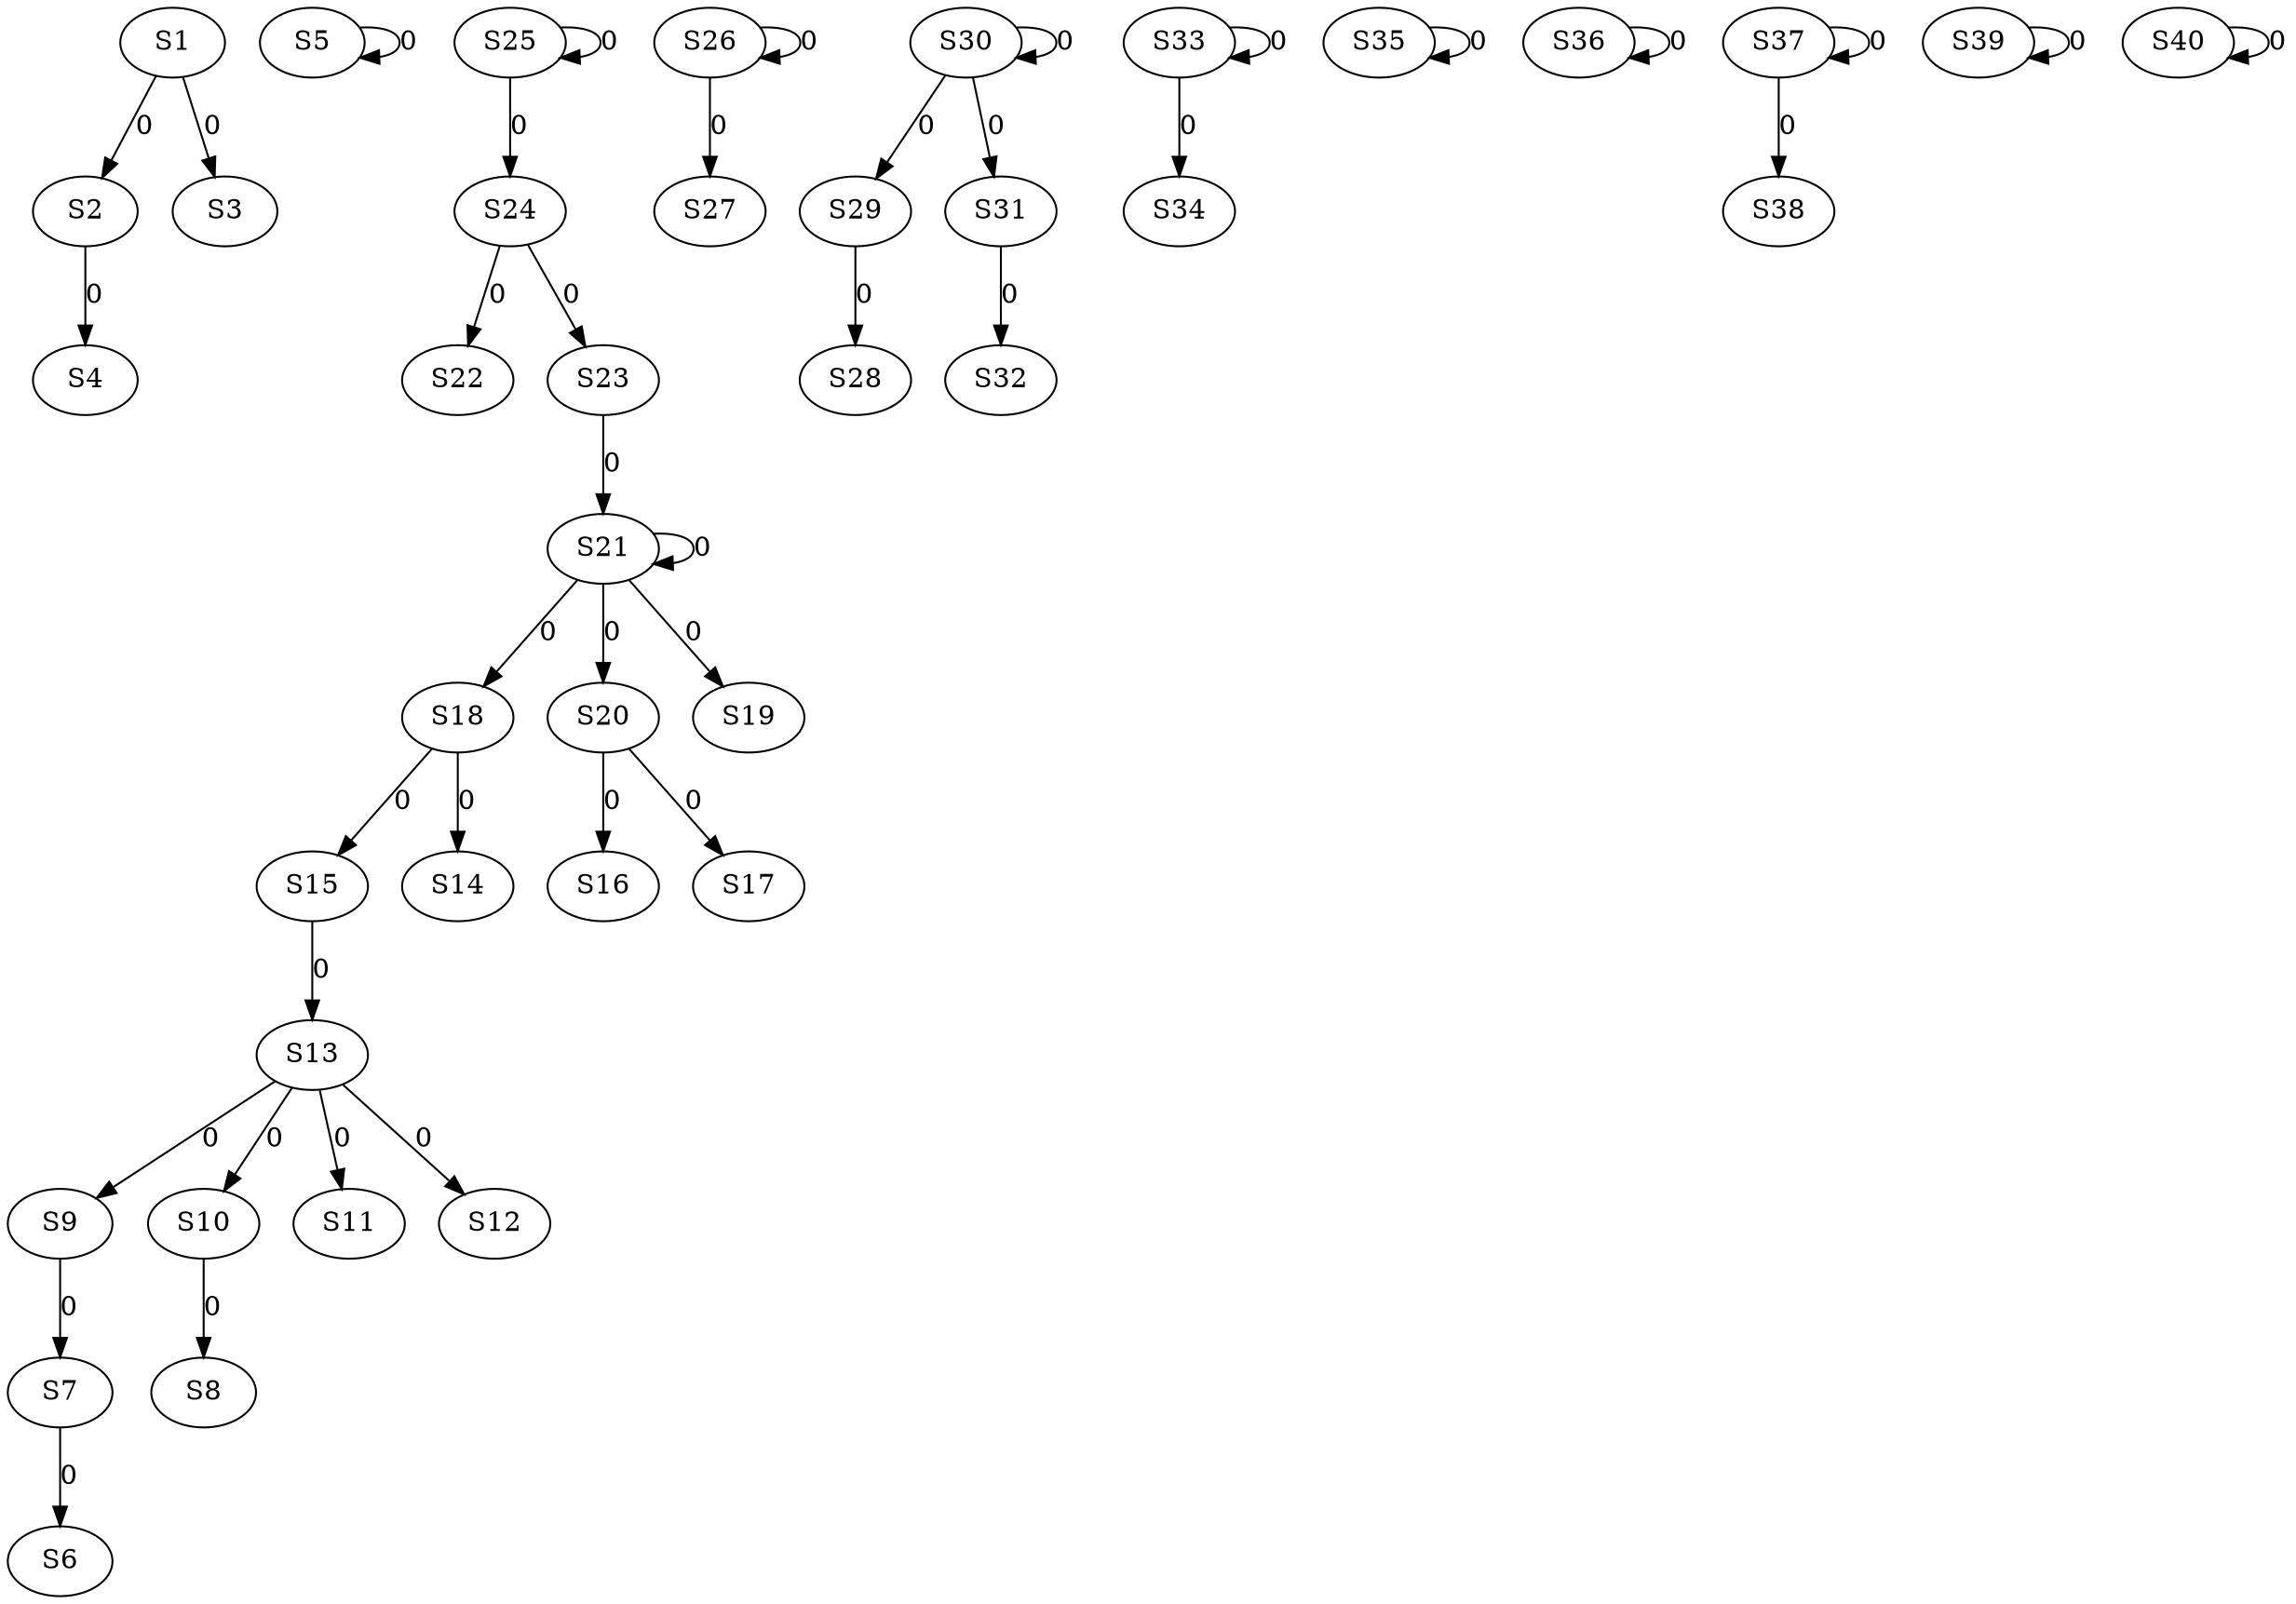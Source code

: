 strict digraph {
	S1 -> S2 [ label = 0 ];
	S1 -> S3 [ label = 0 ];
	S2 -> S4 [ label = 0 ];
	S5 -> S5 [ label = 0 ];
	S7 -> S6 [ label = 0 ];
	S9 -> S7 [ label = 0 ];
	S10 -> S8 [ label = 0 ];
	S13 -> S9 [ label = 0 ];
	S13 -> S10 [ label = 0 ];
	S13 -> S11 [ label = 0 ];
	S13 -> S12 [ label = 0 ];
	S15 -> S13 [ label = 0 ];
	S18 -> S14 [ label = 0 ];
	S18 -> S15 [ label = 0 ];
	S20 -> S16 [ label = 0 ];
	S20 -> S17 [ label = 0 ];
	S21 -> S18 [ label = 0 ];
	S21 -> S19 [ label = 0 ];
	S21 -> S20 [ label = 0 ];
	S21 -> S21 [ label = 0 ];
	S24 -> S22 [ label = 0 ];
	S24 -> S23 [ label = 0 ];
	S25 -> S24 [ label = 0 ];
	S25 -> S25 [ label = 0 ];
	S26 -> S26 [ label = 0 ];
	S26 -> S27 [ label = 0 ];
	S29 -> S28 [ label = 0 ];
	S30 -> S29 [ label = 0 ];
	S30 -> S30 [ label = 0 ];
	S30 -> S31 [ label = 0 ];
	S31 -> S32 [ label = 0 ];
	S33 -> S33 [ label = 0 ];
	S33 -> S34 [ label = 0 ];
	S35 -> S35 [ label = 0 ];
	S36 -> S36 [ label = 0 ];
	S37 -> S37 [ label = 0 ];
	S37 -> S38 [ label = 0 ];
	S39 -> S39 [ label = 0 ];
	S40 -> S40 [ label = 0 ];
	S23 -> S21 [ label = 0 ];
}